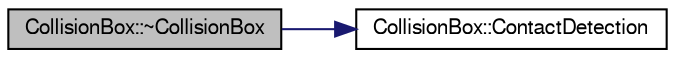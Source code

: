 digraph "CollisionBox::~CollisionBox"
{
  edge [fontname="FreeSans",fontsize="10",labelfontname="FreeSans",labelfontsize="10"];
  node [fontname="FreeSans",fontsize="10",shape=record];
  rankdir="LR";
  Node1 [label="CollisionBox::~CollisionBox",height=0.2,width=0.4,color="black", fillcolor="grey75", style="filled", fontcolor="black"];
  Node1 -> Node2 [color="midnightblue",fontsize="10",style="solid",fontname="FreeSans"];
  Node2 [label="CollisionBox::ContactDetection",height=0.2,width=0.4,color="black", fillcolor="white", style="filled",URL="$d1/db3/class_collision_box.html#a8146ded7da878d256bfbff172cf96220"];
}
